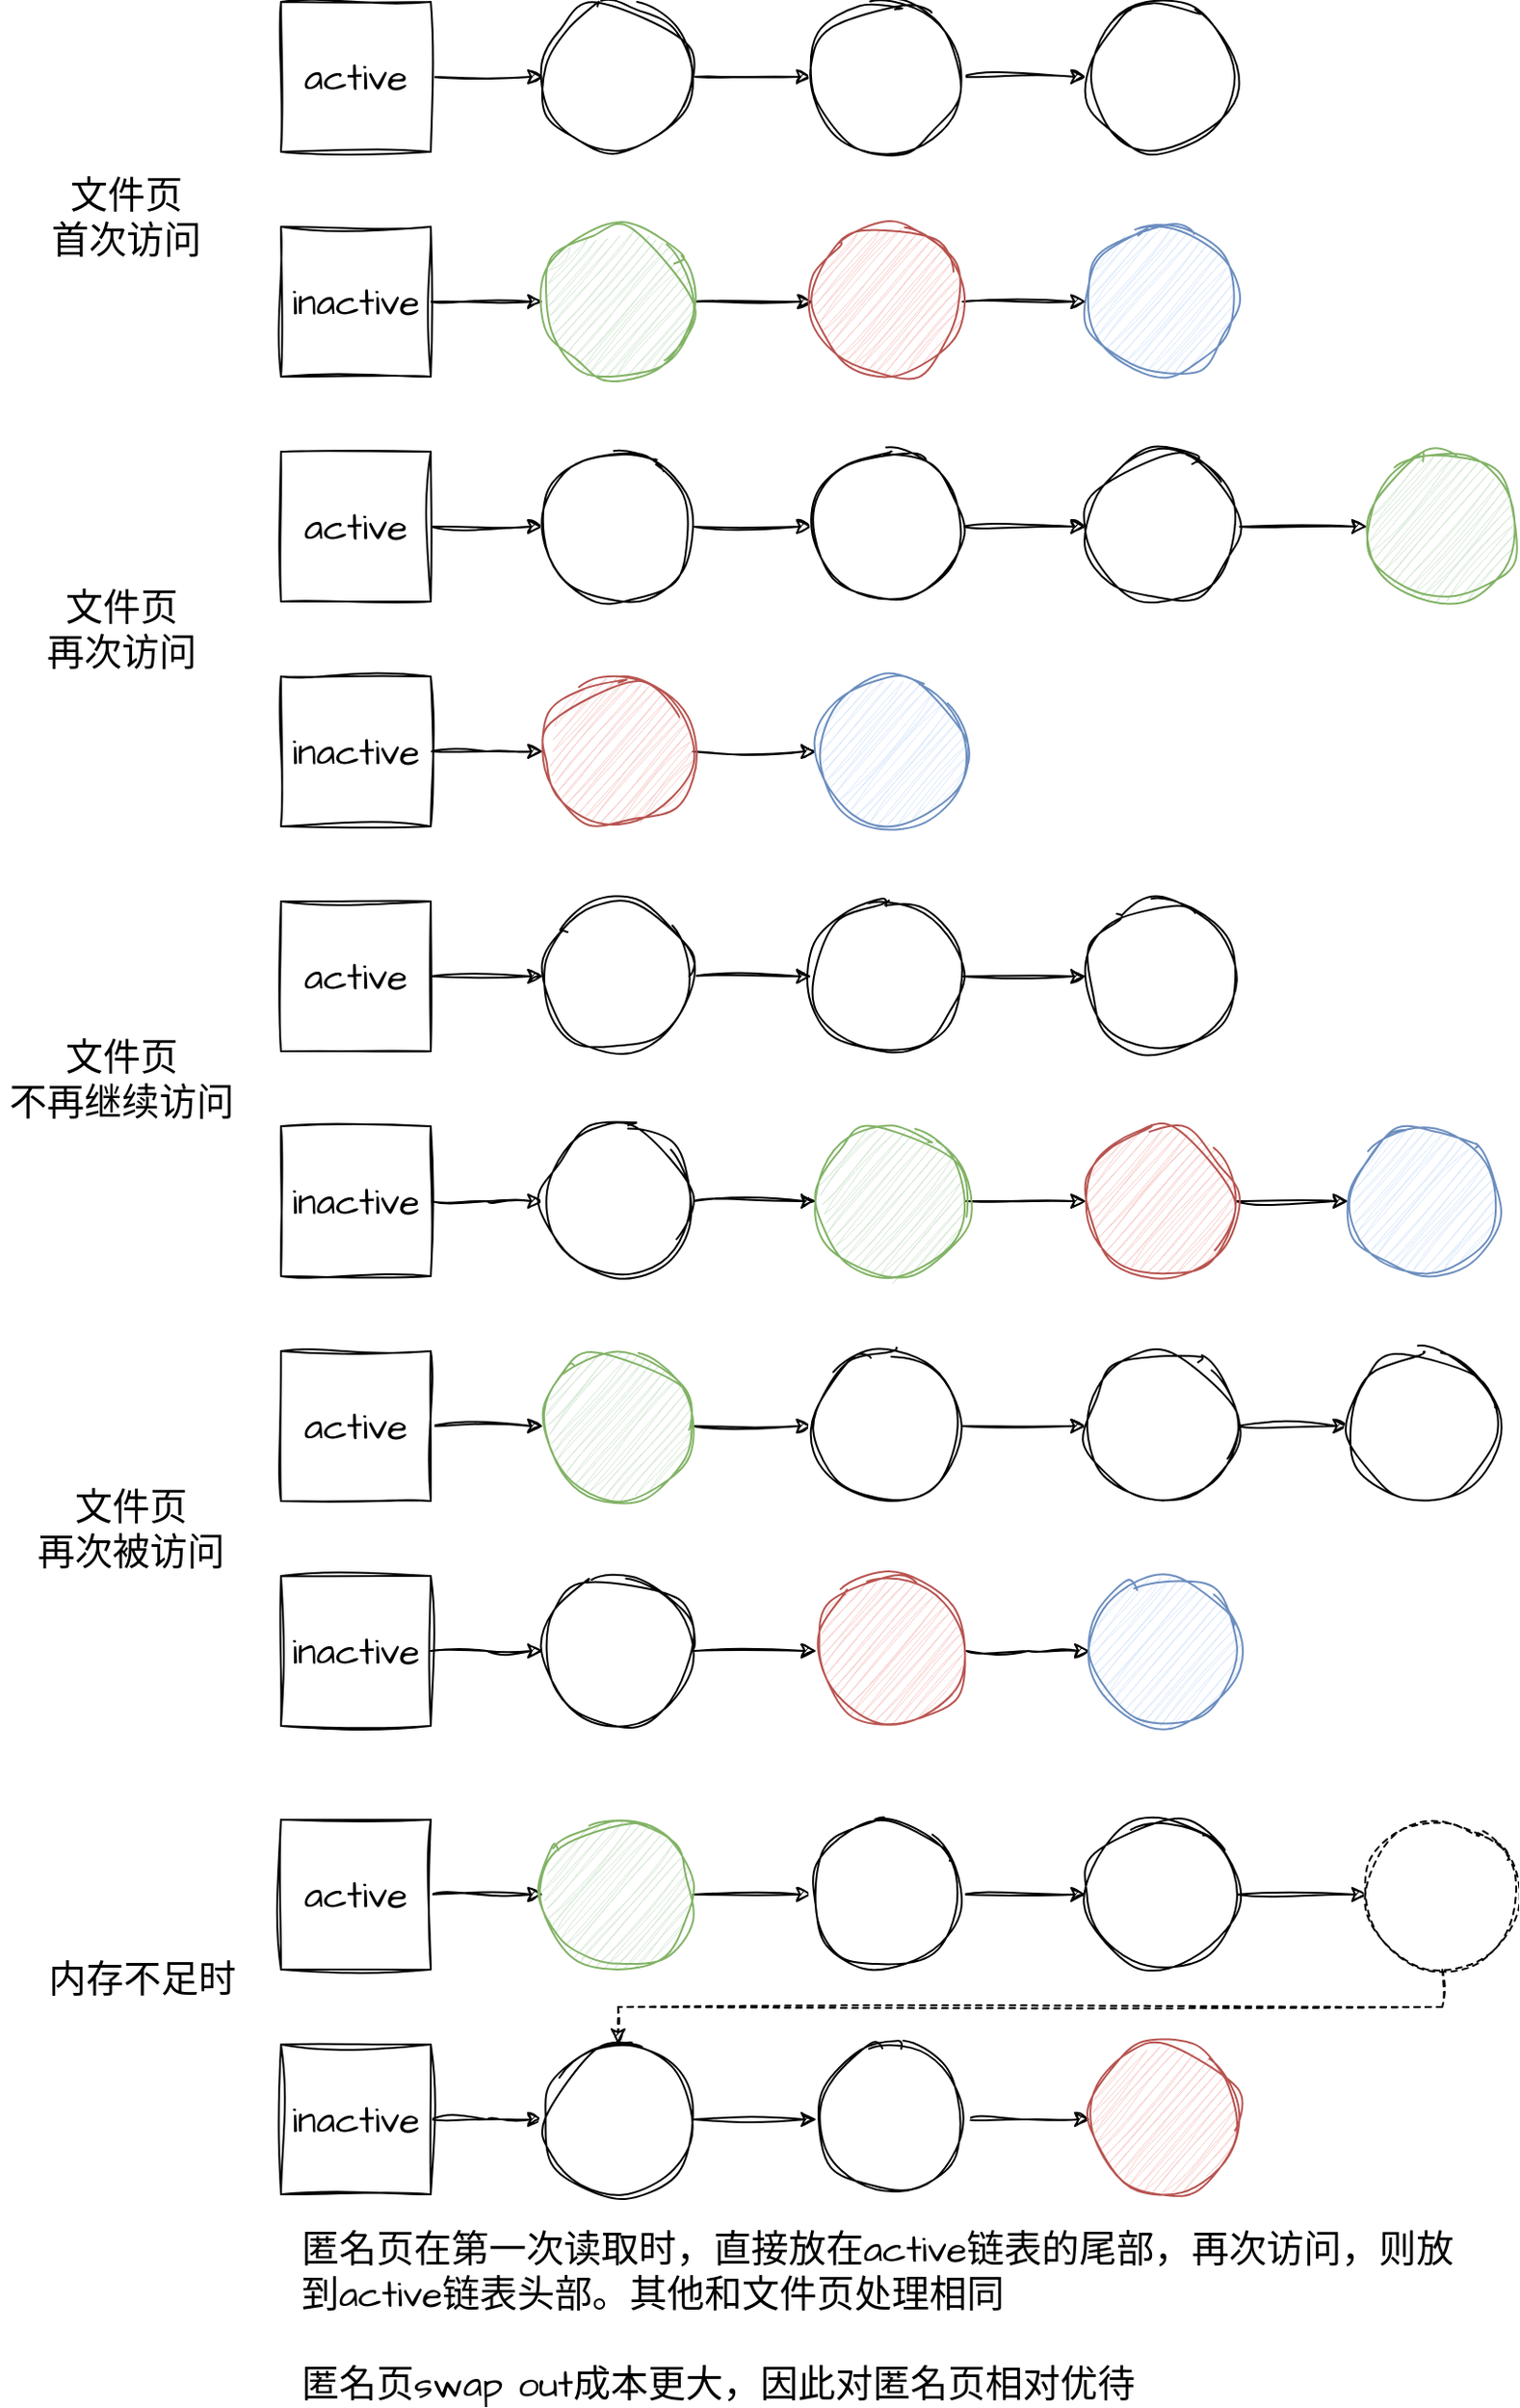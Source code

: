 <mxfile version="22.0.8" type="github">
  <diagram name="第 1 页" id="8RVgT3TZ45q6rBO7Mq2J">
    <mxGraphModel dx="2546" dy="1118" grid="1" gridSize="10" guides="1" tooltips="1" connect="1" arrows="1" fold="1" page="1" pageScale="1" pageWidth="827" pageHeight="1169" math="0" shadow="0">
      <root>
        <mxCell id="0" />
        <mxCell id="1" parent="0" />
        <mxCell id="1ndlFhYxB9SQ_Pftb3Nc-10" style="edgeStyle=orthogonalEdgeStyle;rounded=0;sketch=1;hachureGap=4;jiggle=2;curveFitting=1;orthogonalLoop=1;jettySize=auto;html=1;exitX=1;exitY=0.5;exitDx=0;exitDy=0;entryX=0;entryY=0.5;entryDx=0;entryDy=0;fontFamily=Architects Daughter;fontSource=https%3A%2F%2Ffonts.googleapis.com%2Fcss%3Ffamily%3DArchitects%2BDaughter;fontSize=16;" edge="1" parent="1" source="1ndlFhYxB9SQ_Pftb3Nc-2" target="1ndlFhYxB9SQ_Pftb3Nc-4">
          <mxGeometry relative="1" as="geometry" />
        </mxCell>
        <mxCell id="1ndlFhYxB9SQ_Pftb3Nc-2" value="active" style="whiteSpace=wrap;html=1;aspect=fixed;sketch=1;hachureGap=4;jiggle=2;curveFitting=1;fontFamily=Architects Daughter;fontSource=https%3A%2F%2Ffonts.googleapis.com%2Fcss%3Ffamily%3DArchitects%2BDaughter;fontSize=20;" vertex="1" parent="1">
          <mxGeometry x="90" y="440" width="80" height="80" as="geometry" />
        </mxCell>
        <mxCell id="1ndlFhYxB9SQ_Pftb3Nc-13" style="edgeStyle=orthogonalEdgeStyle;rounded=0;sketch=1;hachureGap=4;jiggle=2;curveFitting=1;orthogonalLoop=1;jettySize=auto;html=1;exitX=1;exitY=0.5;exitDx=0;exitDy=0;entryX=0;entryY=0.5;entryDx=0;entryDy=0;fontFamily=Architects Daughter;fontSource=https%3A%2F%2Ffonts.googleapis.com%2Fcss%3Ffamily%3DArchitects%2BDaughter;fontSize=16;" edge="1" parent="1" source="1ndlFhYxB9SQ_Pftb3Nc-3" target="1ndlFhYxB9SQ_Pftb3Nc-7">
          <mxGeometry relative="1" as="geometry" />
        </mxCell>
        <mxCell id="1ndlFhYxB9SQ_Pftb3Nc-3" value="inactive" style="whiteSpace=wrap;html=1;aspect=fixed;sketch=1;hachureGap=4;jiggle=2;curveFitting=1;fontFamily=Architects Daughter;fontSource=https%3A%2F%2Ffonts.googleapis.com%2Fcss%3Ffamily%3DArchitects%2BDaughter;fontSize=20;" vertex="1" parent="1">
          <mxGeometry x="90" y="560" width="80" height="80" as="geometry" />
        </mxCell>
        <mxCell id="1ndlFhYxB9SQ_Pftb3Nc-11" style="edgeStyle=orthogonalEdgeStyle;rounded=0;sketch=1;hachureGap=4;jiggle=2;curveFitting=1;orthogonalLoop=1;jettySize=auto;html=1;exitX=1;exitY=0.5;exitDx=0;exitDy=0;entryX=0;entryY=0.5;entryDx=0;entryDy=0;fontFamily=Architects Daughter;fontSource=https%3A%2F%2Ffonts.googleapis.com%2Fcss%3Ffamily%3DArchitects%2BDaughter;fontSize=16;" edge="1" parent="1" source="1ndlFhYxB9SQ_Pftb3Nc-4" target="1ndlFhYxB9SQ_Pftb3Nc-5">
          <mxGeometry relative="1" as="geometry" />
        </mxCell>
        <mxCell id="1ndlFhYxB9SQ_Pftb3Nc-4" value="" style="ellipse;whiteSpace=wrap;html=1;aspect=fixed;sketch=1;hachureGap=4;jiggle=2;curveFitting=1;fontFamily=Architects Daughter;fontSource=https%3A%2F%2Ffonts.googleapis.com%2Fcss%3Ffamily%3DArchitects%2BDaughter;fontSize=20;" vertex="1" parent="1">
          <mxGeometry x="230" y="440" width="80" height="80" as="geometry" />
        </mxCell>
        <mxCell id="1ndlFhYxB9SQ_Pftb3Nc-12" style="edgeStyle=orthogonalEdgeStyle;rounded=0;sketch=1;hachureGap=4;jiggle=2;curveFitting=1;orthogonalLoop=1;jettySize=auto;html=1;exitX=1;exitY=0.5;exitDx=0;exitDy=0;entryX=0;entryY=0.5;entryDx=0;entryDy=0;fontFamily=Architects Daughter;fontSource=https%3A%2F%2Ffonts.googleapis.com%2Fcss%3Ffamily%3DArchitects%2BDaughter;fontSize=16;" edge="1" parent="1" source="1ndlFhYxB9SQ_Pftb3Nc-5" target="1ndlFhYxB9SQ_Pftb3Nc-6">
          <mxGeometry relative="1" as="geometry" />
        </mxCell>
        <mxCell id="1ndlFhYxB9SQ_Pftb3Nc-5" value="" style="ellipse;whiteSpace=wrap;html=1;aspect=fixed;sketch=1;hachureGap=4;jiggle=2;curveFitting=1;fontFamily=Architects Daughter;fontSource=https%3A%2F%2Ffonts.googleapis.com%2Fcss%3Ffamily%3DArchitects%2BDaughter;fontSize=20;" vertex="1" parent="1">
          <mxGeometry x="373.5" y="440" width="80" height="80" as="geometry" />
        </mxCell>
        <mxCell id="1ndlFhYxB9SQ_Pftb3Nc-6" value="" style="ellipse;whiteSpace=wrap;html=1;aspect=fixed;sketch=1;hachureGap=4;jiggle=2;curveFitting=1;fontFamily=Architects Daughter;fontSource=https%3A%2F%2Ffonts.googleapis.com%2Fcss%3Ffamily%3DArchitects%2BDaughter;fontSize=20;" vertex="1" parent="1">
          <mxGeometry x="520" y="440" width="80" height="80" as="geometry" />
        </mxCell>
        <mxCell id="1ndlFhYxB9SQ_Pftb3Nc-14" style="edgeStyle=orthogonalEdgeStyle;rounded=0;sketch=1;hachureGap=4;jiggle=2;curveFitting=1;orthogonalLoop=1;jettySize=auto;html=1;exitX=1;exitY=0.5;exitDx=0;exitDy=0;fontFamily=Architects Daughter;fontSource=https%3A%2F%2Ffonts.googleapis.com%2Fcss%3Ffamily%3DArchitects%2BDaughter;fontSize=16;" edge="1" parent="1" source="1ndlFhYxB9SQ_Pftb3Nc-7" target="1ndlFhYxB9SQ_Pftb3Nc-8">
          <mxGeometry relative="1" as="geometry" />
        </mxCell>
        <mxCell id="1ndlFhYxB9SQ_Pftb3Nc-7" value="" style="ellipse;whiteSpace=wrap;html=1;aspect=fixed;sketch=1;hachureGap=4;jiggle=2;curveFitting=1;fontFamily=Architects Daughter;fontSource=https%3A%2F%2Ffonts.googleapis.com%2Fcss%3Ffamily%3DArchitects%2BDaughter;fontSize=20;fillColor=#d5e8d4;strokeColor=#82b366;" vertex="1" parent="1">
          <mxGeometry x="230" y="560" width="80" height="80" as="geometry" />
        </mxCell>
        <mxCell id="1ndlFhYxB9SQ_Pftb3Nc-15" style="edgeStyle=orthogonalEdgeStyle;rounded=0;sketch=1;hachureGap=4;jiggle=2;curveFitting=1;orthogonalLoop=1;jettySize=auto;html=1;exitX=1;exitY=0.5;exitDx=0;exitDy=0;fontFamily=Architects Daughter;fontSource=https%3A%2F%2Ffonts.googleapis.com%2Fcss%3Ffamily%3DArchitects%2BDaughter;fontSize=16;" edge="1" parent="1" source="1ndlFhYxB9SQ_Pftb3Nc-8" target="1ndlFhYxB9SQ_Pftb3Nc-9">
          <mxGeometry relative="1" as="geometry" />
        </mxCell>
        <mxCell id="1ndlFhYxB9SQ_Pftb3Nc-8" value="" style="ellipse;whiteSpace=wrap;html=1;aspect=fixed;sketch=1;hachureGap=4;jiggle=2;curveFitting=1;fontFamily=Architects Daughter;fontSource=https%3A%2F%2Ffonts.googleapis.com%2Fcss%3Ffamily%3DArchitects%2BDaughter;fontSize=20;fillColor=#f8cecc;strokeColor=#b85450;" vertex="1" parent="1">
          <mxGeometry x="374" y="560" width="80" height="80" as="geometry" />
        </mxCell>
        <mxCell id="1ndlFhYxB9SQ_Pftb3Nc-9" value="" style="ellipse;whiteSpace=wrap;html=1;aspect=fixed;sketch=1;hachureGap=4;jiggle=2;curveFitting=1;fontFamily=Architects Daughter;fontSource=https%3A%2F%2Ffonts.googleapis.com%2Fcss%3Ffamily%3DArchitects%2BDaughter;fontSize=20;fillColor=#dae8fc;strokeColor=#6c8ebf;" vertex="1" parent="1">
          <mxGeometry x="520" y="560" width="80" height="80" as="geometry" />
        </mxCell>
        <mxCell id="1ndlFhYxB9SQ_Pftb3Nc-22" value="文件页&lt;br&gt;首次访问" style="text;html=1;strokeColor=none;fillColor=none;align=center;verticalAlign=middle;whiteSpace=wrap;rounded=0;fontSize=20;fontFamily=Architects Daughter;" vertex="1" parent="1">
          <mxGeometry x="-60" y="510" width="135" height="90" as="geometry" />
        </mxCell>
        <mxCell id="1ndlFhYxB9SQ_Pftb3Nc-23" style="edgeStyle=orthogonalEdgeStyle;rounded=0;sketch=1;hachureGap=4;jiggle=2;curveFitting=1;orthogonalLoop=1;jettySize=auto;html=1;exitX=1;exitY=0.5;exitDx=0;exitDy=0;entryX=0;entryY=0.5;entryDx=0;entryDy=0;fontFamily=Architects Daughter;fontSource=https%3A%2F%2Ffonts.googleapis.com%2Fcss%3Ffamily%3DArchitects%2BDaughter;fontSize=16;" edge="1" parent="1" source="1ndlFhYxB9SQ_Pftb3Nc-24" target="1ndlFhYxB9SQ_Pftb3Nc-28">
          <mxGeometry relative="1" as="geometry" />
        </mxCell>
        <mxCell id="1ndlFhYxB9SQ_Pftb3Nc-24" value="active" style="whiteSpace=wrap;html=1;aspect=fixed;sketch=1;hachureGap=4;jiggle=2;curveFitting=1;fontFamily=Architects Daughter;fontSource=https%3A%2F%2Ffonts.googleapis.com%2Fcss%3Ffamily%3DArchitects%2BDaughter;fontSize=20;" vertex="1" parent="1">
          <mxGeometry x="90" y="680" width="80" height="80" as="geometry" />
        </mxCell>
        <mxCell id="1ndlFhYxB9SQ_Pftb3Nc-25" style="edgeStyle=orthogonalEdgeStyle;rounded=0;sketch=1;hachureGap=4;jiggle=2;curveFitting=1;orthogonalLoop=1;jettySize=auto;html=1;exitX=1;exitY=0.5;exitDx=0;exitDy=0;entryX=0;entryY=0.5;entryDx=0;entryDy=0;fontFamily=Architects Daughter;fontSource=https%3A%2F%2Ffonts.googleapis.com%2Fcss%3Ffamily%3DArchitects%2BDaughter;fontSize=16;" edge="1" parent="1" source="1ndlFhYxB9SQ_Pftb3Nc-26">
          <mxGeometry relative="1" as="geometry">
            <mxPoint x="230" y="840" as="targetPoint" />
          </mxGeometry>
        </mxCell>
        <mxCell id="1ndlFhYxB9SQ_Pftb3Nc-26" value="inactive" style="whiteSpace=wrap;html=1;aspect=fixed;sketch=1;hachureGap=4;jiggle=2;curveFitting=1;fontFamily=Architects Daughter;fontSource=https%3A%2F%2Ffonts.googleapis.com%2Fcss%3Ffamily%3DArchitects%2BDaughter;fontSize=20;" vertex="1" parent="1">
          <mxGeometry x="90" y="800" width="80" height="80" as="geometry" />
        </mxCell>
        <mxCell id="1ndlFhYxB9SQ_Pftb3Nc-27" style="edgeStyle=orthogonalEdgeStyle;rounded=0;sketch=1;hachureGap=4;jiggle=2;curveFitting=1;orthogonalLoop=1;jettySize=auto;html=1;exitX=1;exitY=0.5;exitDx=0;exitDy=0;entryX=0;entryY=0.5;entryDx=0;entryDy=0;fontFamily=Architects Daughter;fontSource=https%3A%2F%2Ffonts.googleapis.com%2Fcss%3Ffamily%3DArchitects%2BDaughter;fontSize=16;" edge="1" parent="1" source="1ndlFhYxB9SQ_Pftb3Nc-28" target="1ndlFhYxB9SQ_Pftb3Nc-30">
          <mxGeometry relative="1" as="geometry" />
        </mxCell>
        <mxCell id="1ndlFhYxB9SQ_Pftb3Nc-28" value="" style="ellipse;whiteSpace=wrap;html=1;aspect=fixed;sketch=1;hachureGap=4;jiggle=2;curveFitting=1;fontFamily=Architects Daughter;fontSource=https%3A%2F%2Ffonts.googleapis.com%2Fcss%3Ffamily%3DArchitects%2BDaughter;fontSize=20;" vertex="1" parent="1">
          <mxGeometry x="230" y="680" width="80" height="80" as="geometry" />
        </mxCell>
        <mxCell id="1ndlFhYxB9SQ_Pftb3Nc-29" style="edgeStyle=orthogonalEdgeStyle;rounded=0;sketch=1;hachureGap=4;jiggle=2;curveFitting=1;orthogonalLoop=1;jettySize=auto;html=1;exitX=1;exitY=0.5;exitDx=0;exitDy=0;entryX=0;entryY=0.5;entryDx=0;entryDy=0;fontFamily=Architects Daughter;fontSource=https%3A%2F%2Ffonts.googleapis.com%2Fcss%3Ffamily%3DArchitects%2BDaughter;fontSize=16;" edge="1" parent="1" source="1ndlFhYxB9SQ_Pftb3Nc-30" target="1ndlFhYxB9SQ_Pftb3Nc-31">
          <mxGeometry relative="1" as="geometry" />
        </mxCell>
        <mxCell id="1ndlFhYxB9SQ_Pftb3Nc-30" value="" style="ellipse;whiteSpace=wrap;html=1;aspect=fixed;sketch=1;hachureGap=4;jiggle=2;curveFitting=1;fontFamily=Architects Daughter;fontSource=https%3A%2F%2Ffonts.googleapis.com%2Fcss%3Ffamily%3DArchitects%2BDaughter;fontSize=20;" vertex="1" parent="1">
          <mxGeometry x="373.5" y="680" width="80" height="80" as="geometry" />
        </mxCell>
        <mxCell id="1ndlFhYxB9SQ_Pftb3Nc-40" style="edgeStyle=orthogonalEdgeStyle;rounded=0;sketch=1;hachureGap=4;jiggle=2;curveFitting=1;orthogonalLoop=1;jettySize=auto;html=1;exitX=1;exitY=0.5;exitDx=0;exitDy=0;entryX=0;entryY=0.5;entryDx=0;entryDy=0;fontFamily=Architects Daughter;fontSource=https%3A%2F%2Ffonts.googleapis.com%2Fcss%3Ffamily%3DArchitects%2BDaughter;fontSize=16;" edge="1" parent="1" source="1ndlFhYxB9SQ_Pftb3Nc-31" target="1ndlFhYxB9SQ_Pftb3Nc-39">
          <mxGeometry relative="1" as="geometry" />
        </mxCell>
        <mxCell id="1ndlFhYxB9SQ_Pftb3Nc-31" value="" style="ellipse;whiteSpace=wrap;html=1;aspect=fixed;sketch=1;hachureGap=4;jiggle=2;curveFitting=1;fontFamily=Architects Daughter;fontSource=https%3A%2F%2Ffonts.googleapis.com%2Fcss%3Ffamily%3DArchitects%2BDaughter;fontSize=20;" vertex="1" parent="1">
          <mxGeometry x="520" y="680" width="80" height="80" as="geometry" />
        </mxCell>
        <mxCell id="1ndlFhYxB9SQ_Pftb3Nc-34" style="edgeStyle=orthogonalEdgeStyle;rounded=0;sketch=1;hachureGap=4;jiggle=2;curveFitting=1;orthogonalLoop=1;jettySize=auto;html=1;exitX=1;exitY=0.5;exitDx=0;exitDy=0;fontFamily=Architects Daughter;fontSource=https%3A%2F%2Ffonts.googleapis.com%2Fcss%3Ffamily%3DArchitects%2BDaughter;fontSize=16;" edge="1" parent="1" source="1ndlFhYxB9SQ_Pftb3Nc-35" target="1ndlFhYxB9SQ_Pftb3Nc-36">
          <mxGeometry relative="1" as="geometry" />
        </mxCell>
        <mxCell id="1ndlFhYxB9SQ_Pftb3Nc-35" value="" style="ellipse;whiteSpace=wrap;html=1;aspect=fixed;sketch=1;hachureGap=4;jiggle=2;curveFitting=1;fontFamily=Architects Daughter;fontSource=https%3A%2F%2Ffonts.googleapis.com%2Fcss%3Ffamily%3DArchitects%2BDaughter;fontSize=20;fillColor=#f8cecc;strokeColor=#b85450;" vertex="1" parent="1">
          <mxGeometry x="230" y="800" width="80" height="80" as="geometry" />
        </mxCell>
        <mxCell id="1ndlFhYxB9SQ_Pftb3Nc-36" value="" style="ellipse;whiteSpace=wrap;html=1;aspect=fixed;sketch=1;hachureGap=4;jiggle=2;curveFitting=1;fontFamily=Architects Daughter;fontSource=https%3A%2F%2Ffonts.googleapis.com%2Fcss%3Ffamily%3DArchitects%2BDaughter;fontSize=20;fillColor=#dae8fc;strokeColor=#6c8ebf;" vertex="1" parent="1">
          <mxGeometry x="376" y="800" width="80" height="80" as="geometry" />
        </mxCell>
        <mxCell id="1ndlFhYxB9SQ_Pftb3Nc-38" value="文件页&lt;br&gt;再次访问" style="text;html=1;strokeColor=none;fillColor=none;align=center;verticalAlign=middle;whiteSpace=wrap;rounded=0;fontSize=20;fontFamily=Architects Daughter;" vertex="1" parent="1">
          <mxGeometry x="-60" y="730" width="130" height="90" as="geometry" />
        </mxCell>
        <mxCell id="1ndlFhYxB9SQ_Pftb3Nc-39" value="" style="ellipse;whiteSpace=wrap;html=1;aspect=fixed;sketch=1;hachureGap=4;jiggle=2;curveFitting=1;fontFamily=Architects Daughter;fontSource=https%3A%2F%2Ffonts.googleapis.com%2Fcss%3Ffamily%3DArchitects%2BDaughter;fontSize=20;fillColor=#d5e8d4;strokeColor=#82b366;" vertex="1" parent="1">
          <mxGeometry x="670" y="680" width="80" height="80" as="geometry" />
        </mxCell>
        <mxCell id="1ndlFhYxB9SQ_Pftb3Nc-41" style="edgeStyle=orthogonalEdgeStyle;rounded=0;sketch=1;hachureGap=4;jiggle=2;curveFitting=1;orthogonalLoop=1;jettySize=auto;html=1;exitX=1;exitY=0.5;exitDx=0;exitDy=0;entryX=0;entryY=0.5;entryDx=0;entryDy=0;fontFamily=Architects Daughter;fontSource=https%3A%2F%2Ffonts.googleapis.com%2Fcss%3Ffamily%3DArchitects%2BDaughter;fontSize=16;" edge="1" parent="1" source="1ndlFhYxB9SQ_Pftb3Nc-42" target="1ndlFhYxB9SQ_Pftb3Nc-46">
          <mxGeometry relative="1" as="geometry" />
        </mxCell>
        <mxCell id="1ndlFhYxB9SQ_Pftb3Nc-42" value="active" style="whiteSpace=wrap;html=1;aspect=fixed;sketch=1;hachureGap=4;jiggle=2;curveFitting=1;fontFamily=Architects Daughter;fontSource=https%3A%2F%2Ffonts.googleapis.com%2Fcss%3Ffamily%3DArchitects%2BDaughter;fontSize=20;" vertex="1" parent="1">
          <mxGeometry x="90" y="920" width="80" height="80" as="geometry" />
        </mxCell>
        <mxCell id="1ndlFhYxB9SQ_Pftb3Nc-43" style="edgeStyle=orthogonalEdgeStyle;rounded=0;sketch=1;hachureGap=4;jiggle=2;curveFitting=1;orthogonalLoop=1;jettySize=auto;html=1;exitX=1;exitY=0.5;exitDx=0;exitDy=0;entryX=0;entryY=0.5;entryDx=0;entryDy=0;fontFamily=Architects Daughter;fontSource=https%3A%2F%2Ffonts.googleapis.com%2Fcss%3Ffamily%3DArchitects%2BDaughter;fontSize=16;" edge="1" parent="1" source="1ndlFhYxB9SQ_Pftb3Nc-44">
          <mxGeometry relative="1" as="geometry">
            <mxPoint x="230" y="1080" as="targetPoint" />
          </mxGeometry>
        </mxCell>
        <mxCell id="1ndlFhYxB9SQ_Pftb3Nc-44" value="inactive" style="whiteSpace=wrap;html=1;aspect=fixed;sketch=1;hachureGap=4;jiggle=2;curveFitting=1;fontFamily=Architects Daughter;fontSource=https%3A%2F%2Ffonts.googleapis.com%2Fcss%3Ffamily%3DArchitects%2BDaughter;fontSize=20;" vertex="1" parent="1">
          <mxGeometry x="90" y="1040" width="80" height="80" as="geometry" />
        </mxCell>
        <mxCell id="1ndlFhYxB9SQ_Pftb3Nc-45" style="edgeStyle=orthogonalEdgeStyle;rounded=0;sketch=1;hachureGap=4;jiggle=2;curveFitting=1;orthogonalLoop=1;jettySize=auto;html=1;exitX=1;exitY=0.5;exitDx=0;exitDy=0;entryX=0;entryY=0.5;entryDx=0;entryDy=0;fontFamily=Architects Daughter;fontSource=https%3A%2F%2Ffonts.googleapis.com%2Fcss%3Ffamily%3DArchitects%2BDaughter;fontSize=16;" edge="1" parent="1" source="1ndlFhYxB9SQ_Pftb3Nc-46" target="1ndlFhYxB9SQ_Pftb3Nc-48">
          <mxGeometry relative="1" as="geometry" />
        </mxCell>
        <mxCell id="1ndlFhYxB9SQ_Pftb3Nc-46" value="" style="ellipse;whiteSpace=wrap;html=1;aspect=fixed;sketch=1;hachureGap=4;jiggle=2;curveFitting=1;fontFamily=Architects Daughter;fontSource=https%3A%2F%2Ffonts.googleapis.com%2Fcss%3Ffamily%3DArchitects%2BDaughter;fontSize=20;" vertex="1" parent="1">
          <mxGeometry x="230" y="920" width="80" height="80" as="geometry" />
        </mxCell>
        <mxCell id="1ndlFhYxB9SQ_Pftb3Nc-47" style="edgeStyle=orthogonalEdgeStyle;rounded=0;sketch=1;hachureGap=4;jiggle=2;curveFitting=1;orthogonalLoop=1;jettySize=auto;html=1;exitX=1;exitY=0.5;exitDx=0;exitDy=0;entryX=0;entryY=0.5;entryDx=0;entryDy=0;fontFamily=Architects Daughter;fontSource=https%3A%2F%2Ffonts.googleapis.com%2Fcss%3Ffamily%3DArchitects%2BDaughter;fontSize=16;" edge="1" parent="1" source="1ndlFhYxB9SQ_Pftb3Nc-48" target="1ndlFhYxB9SQ_Pftb3Nc-50">
          <mxGeometry relative="1" as="geometry" />
        </mxCell>
        <mxCell id="1ndlFhYxB9SQ_Pftb3Nc-48" value="" style="ellipse;whiteSpace=wrap;html=1;aspect=fixed;sketch=1;hachureGap=4;jiggle=2;curveFitting=1;fontFamily=Architects Daughter;fontSource=https%3A%2F%2Ffonts.googleapis.com%2Fcss%3Ffamily%3DArchitects%2BDaughter;fontSize=20;" vertex="1" parent="1">
          <mxGeometry x="373.5" y="920" width="80" height="80" as="geometry" />
        </mxCell>
        <mxCell id="1ndlFhYxB9SQ_Pftb3Nc-50" value="" style="ellipse;whiteSpace=wrap;html=1;aspect=fixed;sketch=1;hachureGap=4;jiggle=2;curveFitting=1;fontFamily=Architects Daughter;fontSource=https%3A%2F%2Ffonts.googleapis.com%2Fcss%3Ffamily%3DArchitects%2BDaughter;fontSize=20;" vertex="1" parent="1">
          <mxGeometry x="520" y="920" width="80" height="80" as="geometry" />
        </mxCell>
        <mxCell id="1ndlFhYxB9SQ_Pftb3Nc-51" style="edgeStyle=orthogonalEdgeStyle;rounded=0;sketch=1;hachureGap=4;jiggle=2;curveFitting=1;orthogonalLoop=1;jettySize=auto;html=1;exitX=1;exitY=0.5;exitDx=0;exitDy=0;fontFamily=Architects Daughter;fontSource=https%3A%2F%2Ffonts.googleapis.com%2Fcss%3Ffamily%3DArchitects%2BDaughter;fontSize=16;" edge="1" parent="1" source="1ndlFhYxB9SQ_Pftb3Nc-52" target="1ndlFhYxB9SQ_Pftb3Nc-53">
          <mxGeometry relative="1" as="geometry" />
        </mxCell>
        <mxCell id="1ndlFhYxB9SQ_Pftb3Nc-52" value="" style="ellipse;whiteSpace=wrap;html=1;aspect=fixed;sketch=1;hachureGap=4;jiggle=2;curveFitting=1;fontFamily=Architects Daughter;fontSource=https%3A%2F%2Ffonts.googleapis.com%2Fcss%3Ffamily%3DArchitects%2BDaughter;fontSize=20;" vertex="1" parent="1">
          <mxGeometry x="230" y="1040" width="80" height="80" as="geometry" />
        </mxCell>
        <mxCell id="1ndlFhYxB9SQ_Pftb3Nc-57" style="edgeStyle=orthogonalEdgeStyle;rounded=0;sketch=1;hachureGap=4;jiggle=2;curveFitting=1;orthogonalLoop=1;jettySize=auto;html=1;exitX=1;exitY=0.5;exitDx=0;exitDy=0;entryX=0;entryY=0.5;entryDx=0;entryDy=0;fontFamily=Architects Daughter;fontSource=https%3A%2F%2Ffonts.googleapis.com%2Fcss%3Ffamily%3DArchitects%2BDaughter;fontSize=16;" edge="1" parent="1" source="1ndlFhYxB9SQ_Pftb3Nc-53" target="1ndlFhYxB9SQ_Pftb3Nc-56">
          <mxGeometry relative="1" as="geometry" />
        </mxCell>
        <mxCell id="1ndlFhYxB9SQ_Pftb3Nc-53" value="" style="ellipse;whiteSpace=wrap;html=1;aspect=fixed;sketch=1;hachureGap=4;jiggle=2;curveFitting=1;fontFamily=Architects Daughter;fontSource=https%3A%2F%2Ffonts.googleapis.com%2Fcss%3Ffamily%3DArchitects%2BDaughter;fontSize=20;fillColor=#d5e8d4;strokeColor=#82b366;" vertex="1" parent="1">
          <mxGeometry x="376" y="1040" width="80" height="80" as="geometry" />
        </mxCell>
        <mxCell id="1ndlFhYxB9SQ_Pftb3Nc-54" value="文件页&lt;br&gt;不再继续访问" style="text;html=1;strokeColor=none;fillColor=none;align=center;verticalAlign=middle;whiteSpace=wrap;rounded=0;fontSize=20;fontFamily=Architects Daughter;" vertex="1" parent="1">
          <mxGeometry x="-60" y="970" width="130" height="90" as="geometry" />
        </mxCell>
        <mxCell id="1ndlFhYxB9SQ_Pftb3Nc-76" style="edgeStyle=orthogonalEdgeStyle;rounded=0;sketch=1;hachureGap=4;jiggle=2;curveFitting=1;orthogonalLoop=1;jettySize=auto;html=1;exitX=1;exitY=0.5;exitDx=0;exitDy=0;entryX=0;entryY=0.5;entryDx=0;entryDy=0;fontFamily=Architects Daughter;fontSource=https%3A%2F%2Ffonts.googleapis.com%2Fcss%3Ffamily%3DArchitects%2BDaughter;fontSize=16;" edge="1" parent="1" source="1ndlFhYxB9SQ_Pftb3Nc-56" target="1ndlFhYxB9SQ_Pftb3Nc-75">
          <mxGeometry relative="1" as="geometry" />
        </mxCell>
        <mxCell id="1ndlFhYxB9SQ_Pftb3Nc-56" value="" style="ellipse;whiteSpace=wrap;html=1;aspect=fixed;sketch=1;hachureGap=4;jiggle=2;curveFitting=1;fontFamily=Architects Daughter;fontSource=https%3A%2F%2Ffonts.googleapis.com%2Fcss%3Ffamily%3DArchitects%2BDaughter;fontSize=20;fillColor=#f8cecc;strokeColor=#b85450;" vertex="1" parent="1">
          <mxGeometry x="520" y="1040" width="80" height="80" as="geometry" />
        </mxCell>
        <mxCell id="1ndlFhYxB9SQ_Pftb3Nc-58" style="edgeStyle=orthogonalEdgeStyle;rounded=0;sketch=1;hachureGap=4;jiggle=2;curveFitting=1;orthogonalLoop=1;jettySize=auto;html=1;exitX=1;exitY=0.5;exitDx=0;exitDy=0;entryX=0;entryY=0.5;entryDx=0;entryDy=0;fontFamily=Architects Daughter;fontSource=https%3A%2F%2Ffonts.googleapis.com%2Fcss%3Ffamily%3DArchitects%2BDaughter;fontSize=16;" edge="1" parent="1" source="1ndlFhYxB9SQ_Pftb3Nc-59" target="1ndlFhYxB9SQ_Pftb3Nc-63">
          <mxGeometry relative="1" as="geometry" />
        </mxCell>
        <mxCell id="1ndlFhYxB9SQ_Pftb3Nc-59" value="active" style="whiteSpace=wrap;html=1;aspect=fixed;sketch=1;hachureGap=4;jiggle=2;curveFitting=1;fontFamily=Architects Daughter;fontSource=https%3A%2F%2Ffonts.googleapis.com%2Fcss%3Ffamily%3DArchitects%2BDaughter;fontSize=20;" vertex="1" parent="1">
          <mxGeometry x="90" y="1160" width="80" height="80" as="geometry" />
        </mxCell>
        <mxCell id="1ndlFhYxB9SQ_Pftb3Nc-60" style="edgeStyle=orthogonalEdgeStyle;rounded=0;sketch=1;hachureGap=4;jiggle=2;curveFitting=1;orthogonalLoop=1;jettySize=auto;html=1;exitX=1;exitY=0.5;exitDx=0;exitDy=0;entryX=0;entryY=0.5;entryDx=0;entryDy=0;fontFamily=Architects Daughter;fontSource=https%3A%2F%2Ffonts.googleapis.com%2Fcss%3Ffamily%3DArchitects%2BDaughter;fontSize=16;" edge="1" parent="1" source="1ndlFhYxB9SQ_Pftb3Nc-61">
          <mxGeometry relative="1" as="geometry">
            <mxPoint x="230" y="1320" as="targetPoint" />
          </mxGeometry>
        </mxCell>
        <mxCell id="1ndlFhYxB9SQ_Pftb3Nc-61" value="inactive" style="whiteSpace=wrap;html=1;aspect=fixed;sketch=1;hachureGap=4;jiggle=2;curveFitting=1;fontFamily=Architects Daughter;fontSource=https%3A%2F%2Ffonts.googleapis.com%2Fcss%3Ffamily%3DArchitects%2BDaughter;fontSize=20;" vertex="1" parent="1">
          <mxGeometry x="90" y="1280" width="80" height="80" as="geometry" />
        </mxCell>
        <mxCell id="1ndlFhYxB9SQ_Pftb3Nc-62" style="edgeStyle=orthogonalEdgeStyle;rounded=0;sketch=1;hachureGap=4;jiggle=2;curveFitting=1;orthogonalLoop=1;jettySize=auto;html=1;exitX=1;exitY=0.5;exitDx=0;exitDy=0;entryX=0;entryY=0.5;entryDx=0;entryDy=0;fontFamily=Architects Daughter;fontSource=https%3A%2F%2Ffonts.googleapis.com%2Fcss%3Ffamily%3DArchitects%2BDaughter;fontSize=16;" edge="1" parent="1" source="1ndlFhYxB9SQ_Pftb3Nc-63" target="1ndlFhYxB9SQ_Pftb3Nc-65">
          <mxGeometry relative="1" as="geometry" />
        </mxCell>
        <mxCell id="1ndlFhYxB9SQ_Pftb3Nc-63" value="" style="ellipse;whiteSpace=wrap;html=1;aspect=fixed;sketch=1;hachureGap=4;jiggle=2;curveFitting=1;fontFamily=Architects Daughter;fontSource=https%3A%2F%2Ffonts.googleapis.com%2Fcss%3Ffamily%3DArchitects%2BDaughter;fontSize=20;fillColor=#d5e8d4;strokeColor=#82b366;" vertex="1" parent="1">
          <mxGeometry x="230" y="1160" width="80" height="80" as="geometry" />
        </mxCell>
        <mxCell id="1ndlFhYxB9SQ_Pftb3Nc-64" style="edgeStyle=orthogonalEdgeStyle;rounded=0;sketch=1;hachureGap=4;jiggle=2;curveFitting=1;orthogonalLoop=1;jettySize=auto;html=1;exitX=1;exitY=0.5;exitDx=0;exitDy=0;entryX=0;entryY=0.5;entryDx=0;entryDy=0;fontFamily=Architects Daughter;fontSource=https%3A%2F%2Ffonts.googleapis.com%2Fcss%3Ffamily%3DArchitects%2BDaughter;fontSize=16;" edge="1" parent="1" source="1ndlFhYxB9SQ_Pftb3Nc-65" target="1ndlFhYxB9SQ_Pftb3Nc-66">
          <mxGeometry relative="1" as="geometry" />
        </mxCell>
        <mxCell id="1ndlFhYxB9SQ_Pftb3Nc-65" value="" style="ellipse;whiteSpace=wrap;html=1;aspect=fixed;sketch=1;hachureGap=4;jiggle=2;curveFitting=1;fontFamily=Architects Daughter;fontSource=https%3A%2F%2Ffonts.googleapis.com%2Fcss%3Ffamily%3DArchitects%2BDaughter;fontSize=20;" vertex="1" parent="1">
          <mxGeometry x="373.5" y="1160" width="80" height="80" as="geometry" />
        </mxCell>
        <mxCell id="1ndlFhYxB9SQ_Pftb3Nc-74" style="edgeStyle=orthogonalEdgeStyle;rounded=0;sketch=1;hachureGap=4;jiggle=2;curveFitting=1;orthogonalLoop=1;jettySize=auto;html=1;exitX=1;exitY=0.5;exitDx=0;exitDy=0;entryX=0;entryY=0.5;entryDx=0;entryDy=0;fontFamily=Architects Daughter;fontSource=https%3A%2F%2Ffonts.googleapis.com%2Fcss%3Ffamily%3DArchitects%2BDaughter;fontSize=16;" edge="1" parent="1" source="1ndlFhYxB9SQ_Pftb3Nc-66" target="1ndlFhYxB9SQ_Pftb3Nc-73">
          <mxGeometry relative="1" as="geometry" />
        </mxCell>
        <mxCell id="1ndlFhYxB9SQ_Pftb3Nc-66" value="" style="ellipse;whiteSpace=wrap;html=1;aspect=fixed;sketch=1;hachureGap=4;jiggle=2;curveFitting=1;fontFamily=Architects Daughter;fontSource=https%3A%2F%2Ffonts.googleapis.com%2Fcss%3Ffamily%3DArchitects%2BDaughter;fontSize=20;" vertex="1" parent="1">
          <mxGeometry x="520" y="1160" width="80" height="80" as="geometry" />
        </mxCell>
        <mxCell id="1ndlFhYxB9SQ_Pftb3Nc-67" style="edgeStyle=orthogonalEdgeStyle;rounded=0;sketch=1;hachureGap=4;jiggle=2;curveFitting=1;orthogonalLoop=1;jettySize=auto;html=1;exitX=1;exitY=0.5;exitDx=0;exitDy=0;fontFamily=Architects Daughter;fontSource=https%3A%2F%2Ffonts.googleapis.com%2Fcss%3Ffamily%3DArchitects%2BDaughter;fontSize=16;" edge="1" parent="1" source="1ndlFhYxB9SQ_Pftb3Nc-68">
          <mxGeometry relative="1" as="geometry">
            <mxPoint x="522" y="1320" as="targetPoint" />
          </mxGeometry>
        </mxCell>
        <mxCell id="1ndlFhYxB9SQ_Pftb3Nc-68" value="" style="ellipse;whiteSpace=wrap;html=1;aspect=fixed;sketch=1;hachureGap=4;jiggle=2;curveFitting=1;fontFamily=Architects Daughter;fontSource=https%3A%2F%2Ffonts.googleapis.com%2Fcss%3Ffamily%3DArchitects%2BDaughter;fontSize=20;fillColor=#f8cecc;strokeColor=#b85450;" vertex="1" parent="1">
          <mxGeometry x="376" y="1280" width="80" height="80" as="geometry" />
        </mxCell>
        <mxCell id="1ndlFhYxB9SQ_Pftb3Nc-71" value="文件页&lt;br&gt;再次被访问" style="text;html=1;strokeColor=none;fillColor=none;align=center;verticalAlign=middle;whiteSpace=wrap;rounded=0;fontSize=20;fontFamily=Architects Daughter;" vertex="1" parent="1">
          <mxGeometry x="-50" y="1210" width="120" height="90" as="geometry" />
        </mxCell>
        <mxCell id="1ndlFhYxB9SQ_Pftb3Nc-72" value="" style="ellipse;whiteSpace=wrap;html=1;aspect=fixed;sketch=1;hachureGap=4;jiggle=2;curveFitting=1;fontFamily=Architects Daughter;fontSource=https%3A%2F%2Ffonts.googleapis.com%2Fcss%3Ffamily%3DArchitects%2BDaughter;fontSize=20;fillColor=#dae8fc;strokeColor=#6c8ebf;" vertex="1" parent="1">
          <mxGeometry x="522" y="1280" width="80" height="80" as="geometry" />
        </mxCell>
        <mxCell id="1ndlFhYxB9SQ_Pftb3Nc-73" value="" style="ellipse;whiteSpace=wrap;html=1;aspect=fixed;sketch=1;hachureGap=4;jiggle=2;curveFitting=1;fontFamily=Architects Daughter;fontSource=https%3A%2F%2Ffonts.googleapis.com%2Fcss%3Ffamily%3DArchitects%2BDaughter;fontSize=20;" vertex="1" parent="1">
          <mxGeometry x="660" y="1160" width="80" height="80" as="geometry" />
        </mxCell>
        <mxCell id="1ndlFhYxB9SQ_Pftb3Nc-75" value="" style="ellipse;whiteSpace=wrap;html=1;aspect=fixed;sketch=1;hachureGap=4;jiggle=2;curveFitting=1;fontFamily=Architects Daughter;fontSource=https%3A%2F%2Ffonts.googleapis.com%2Fcss%3Ffamily%3DArchitects%2BDaughter;fontSize=20;fillColor=#dae8fc;strokeColor=#6c8ebf;" vertex="1" parent="1">
          <mxGeometry x="660" y="1040" width="80" height="80" as="geometry" />
        </mxCell>
        <mxCell id="1ndlFhYxB9SQ_Pftb3Nc-78" style="edgeStyle=orthogonalEdgeStyle;rounded=0;sketch=1;hachureGap=4;jiggle=2;curveFitting=1;orthogonalLoop=1;jettySize=auto;html=1;exitX=1;exitY=0.5;exitDx=0;exitDy=0;entryX=0;entryY=0.5;entryDx=0;entryDy=0;fontFamily=Architects Daughter;fontSource=https%3A%2F%2Ffonts.googleapis.com%2Fcss%3Ffamily%3DArchitects%2BDaughter;fontSize=16;" edge="1" parent="1" source="1ndlFhYxB9SQ_Pftb3Nc-77" target="1ndlFhYxB9SQ_Pftb3Nc-68">
          <mxGeometry relative="1" as="geometry" />
        </mxCell>
        <mxCell id="1ndlFhYxB9SQ_Pftb3Nc-77" value="" style="ellipse;whiteSpace=wrap;html=1;aspect=fixed;sketch=1;hachureGap=4;jiggle=2;curveFitting=1;fontFamily=Architects Daughter;fontSource=https%3A%2F%2Ffonts.googleapis.com%2Fcss%3Ffamily%3DArchitects%2BDaughter;fontSize=20;" vertex="1" parent="1">
          <mxGeometry x="230" y="1280" width="80" height="80" as="geometry" />
        </mxCell>
        <mxCell id="1ndlFhYxB9SQ_Pftb3Nc-79" style="edgeStyle=orthogonalEdgeStyle;rounded=0;sketch=1;hachureGap=4;jiggle=2;curveFitting=1;orthogonalLoop=1;jettySize=auto;html=1;exitX=1;exitY=0.5;exitDx=0;exitDy=0;entryX=0;entryY=0.5;entryDx=0;entryDy=0;fontFamily=Architects Daughter;fontSource=https%3A%2F%2Ffonts.googleapis.com%2Fcss%3Ffamily%3DArchitects%2BDaughter;fontSize=16;" edge="1" parent="1" source="1ndlFhYxB9SQ_Pftb3Nc-80" target="1ndlFhYxB9SQ_Pftb3Nc-84">
          <mxGeometry relative="1" as="geometry" />
        </mxCell>
        <mxCell id="1ndlFhYxB9SQ_Pftb3Nc-80" value="active" style="whiteSpace=wrap;html=1;aspect=fixed;sketch=1;hachureGap=4;jiggle=2;curveFitting=1;fontFamily=Architects Daughter;fontSource=https%3A%2F%2Ffonts.googleapis.com%2Fcss%3Ffamily%3DArchitects%2BDaughter;fontSize=20;" vertex="1" parent="1">
          <mxGeometry x="90" y="1410" width="80" height="80" as="geometry" />
        </mxCell>
        <mxCell id="1ndlFhYxB9SQ_Pftb3Nc-81" style="edgeStyle=orthogonalEdgeStyle;rounded=0;sketch=1;hachureGap=4;jiggle=2;curveFitting=1;orthogonalLoop=1;jettySize=auto;html=1;exitX=1;exitY=0.5;exitDx=0;exitDy=0;entryX=0;entryY=0.5;entryDx=0;entryDy=0;fontFamily=Architects Daughter;fontSource=https%3A%2F%2Ffonts.googleapis.com%2Fcss%3Ffamily%3DArchitects%2BDaughter;fontSize=16;" edge="1" parent="1" source="1ndlFhYxB9SQ_Pftb3Nc-82">
          <mxGeometry relative="1" as="geometry">
            <mxPoint x="230" y="1570" as="targetPoint" />
          </mxGeometry>
        </mxCell>
        <mxCell id="1ndlFhYxB9SQ_Pftb3Nc-82" value="inactive" style="whiteSpace=wrap;html=1;aspect=fixed;sketch=1;hachureGap=4;jiggle=2;curveFitting=1;fontFamily=Architects Daughter;fontSource=https%3A%2F%2Ffonts.googleapis.com%2Fcss%3Ffamily%3DArchitects%2BDaughter;fontSize=20;" vertex="1" parent="1">
          <mxGeometry x="90" y="1530" width="80" height="80" as="geometry" />
        </mxCell>
        <mxCell id="1ndlFhYxB9SQ_Pftb3Nc-83" style="edgeStyle=orthogonalEdgeStyle;rounded=0;sketch=1;hachureGap=4;jiggle=2;curveFitting=1;orthogonalLoop=1;jettySize=auto;html=1;exitX=1;exitY=0.5;exitDx=0;exitDy=0;entryX=0;entryY=0.5;entryDx=0;entryDy=0;fontFamily=Architects Daughter;fontSource=https%3A%2F%2Ffonts.googleapis.com%2Fcss%3Ffamily%3DArchitects%2BDaughter;fontSize=16;" edge="1" parent="1" source="1ndlFhYxB9SQ_Pftb3Nc-84" target="1ndlFhYxB9SQ_Pftb3Nc-86">
          <mxGeometry relative="1" as="geometry" />
        </mxCell>
        <mxCell id="1ndlFhYxB9SQ_Pftb3Nc-84" value="" style="ellipse;whiteSpace=wrap;html=1;aspect=fixed;sketch=1;hachureGap=4;jiggle=2;curveFitting=1;fontFamily=Architects Daughter;fontSource=https%3A%2F%2Ffonts.googleapis.com%2Fcss%3Ffamily%3DArchitects%2BDaughter;fontSize=20;fillColor=#d5e8d4;strokeColor=#82b366;" vertex="1" parent="1">
          <mxGeometry x="230" y="1410" width="80" height="80" as="geometry" />
        </mxCell>
        <mxCell id="1ndlFhYxB9SQ_Pftb3Nc-85" style="edgeStyle=orthogonalEdgeStyle;rounded=0;sketch=1;hachureGap=4;jiggle=2;curveFitting=1;orthogonalLoop=1;jettySize=auto;html=1;exitX=1;exitY=0.5;exitDx=0;exitDy=0;entryX=0;entryY=0.5;entryDx=0;entryDy=0;fontFamily=Architects Daughter;fontSource=https%3A%2F%2Ffonts.googleapis.com%2Fcss%3Ffamily%3DArchitects%2BDaughter;fontSize=16;" edge="1" parent="1" source="1ndlFhYxB9SQ_Pftb3Nc-86" target="1ndlFhYxB9SQ_Pftb3Nc-88">
          <mxGeometry relative="1" as="geometry" />
        </mxCell>
        <mxCell id="1ndlFhYxB9SQ_Pftb3Nc-86" value="" style="ellipse;whiteSpace=wrap;html=1;aspect=fixed;sketch=1;hachureGap=4;jiggle=2;curveFitting=1;fontFamily=Architects Daughter;fontSource=https%3A%2F%2Ffonts.googleapis.com%2Fcss%3Ffamily%3DArchitects%2BDaughter;fontSize=20;" vertex="1" parent="1">
          <mxGeometry x="373.5" y="1410" width="80" height="80" as="geometry" />
        </mxCell>
        <mxCell id="1ndlFhYxB9SQ_Pftb3Nc-97" style="edgeStyle=orthogonalEdgeStyle;rounded=0;sketch=1;hachureGap=4;jiggle=2;curveFitting=1;orthogonalLoop=1;jettySize=auto;html=1;exitX=1;exitY=0.5;exitDx=0;exitDy=0;fontFamily=Architects Daughter;fontSource=https%3A%2F%2Ffonts.googleapis.com%2Fcss%3Ffamily%3DArchitects%2BDaughter;fontSize=16;" edge="1" parent="1" source="1ndlFhYxB9SQ_Pftb3Nc-88" target="1ndlFhYxB9SQ_Pftb3Nc-96">
          <mxGeometry relative="1" as="geometry" />
        </mxCell>
        <mxCell id="1ndlFhYxB9SQ_Pftb3Nc-88" value="" style="ellipse;whiteSpace=wrap;html=1;aspect=fixed;sketch=1;hachureGap=4;jiggle=2;curveFitting=1;fontFamily=Architects Daughter;fontSource=https%3A%2F%2Ffonts.googleapis.com%2Fcss%3Ffamily%3DArchitects%2BDaughter;fontSize=20;" vertex="1" parent="1">
          <mxGeometry x="520" y="1410" width="80" height="80" as="geometry" />
        </mxCell>
        <mxCell id="1ndlFhYxB9SQ_Pftb3Nc-89" style="edgeStyle=orthogonalEdgeStyle;rounded=0;sketch=1;hachureGap=4;jiggle=2;curveFitting=1;orthogonalLoop=1;jettySize=auto;html=1;exitX=1;exitY=0.5;exitDx=0;exitDy=0;fontFamily=Architects Daughter;fontSource=https%3A%2F%2Ffonts.googleapis.com%2Fcss%3Ffamily%3DArchitects%2BDaughter;fontSize=16;" edge="1" parent="1" source="1ndlFhYxB9SQ_Pftb3Nc-90">
          <mxGeometry relative="1" as="geometry">
            <mxPoint x="522" y="1570" as="targetPoint" />
          </mxGeometry>
        </mxCell>
        <mxCell id="1ndlFhYxB9SQ_Pftb3Nc-90" value="" style="ellipse;whiteSpace=wrap;html=1;aspect=fixed;sketch=1;hachureGap=4;jiggle=2;curveFitting=1;fontFamily=Architects Daughter;fontSource=https%3A%2F%2Ffonts.googleapis.com%2Fcss%3Ffamily%3DArchitects%2BDaughter;fontSize=20;" vertex="1" parent="1">
          <mxGeometry x="376" y="1530" width="80" height="80" as="geometry" />
        </mxCell>
        <mxCell id="1ndlFhYxB9SQ_Pftb3Nc-91" value="内存不足时" style="text;html=1;strokeColor=none;fillColor=none;align=center;verticalAlign=middle;whiteSpace=wrap;rounded=0;fontSize=20;fontFamily=Architects Daughter;" vertex="1" parent="1">
          <mxGeometry x="-44" y="1450" width="120" height="90" as="geometry" />
        </mxCell>
        <mxCell id="1ndlFhYxB9SQ_Pftb3Nc-92" value="" style="ellipse;whiteSpace=wrap;html=1;aspect=fixed;sketch=1;hachureGap=4;jiggle=2;curveFitting=1;fontFamily=Architects Daughter;fontSource=https%3A%2F%2Ffonts.googleapis.com%2Fcss%3Ffamily%3DArchitects%2BDaughter;fontSize=20;fillColor=#f8cecc;strokeColor=#b85450;" vertex="1" parent="1">
          <mxGeometry x="522" y="1530" width="80" height="80" as="geometry" />
        </mxCell>
        <mxCell id="1ndlFhYxB9SQ_Pftb3Nc-94" style="edgeStyle=orthogonalEdgeStyle;rounded=0;sketch=1;hachureGap=4;jiggle=2;curveFitting=1;orthogonalLoop=1;jettySize=auto;html=1;exitX=1;exitY=0.5;exitDx=0;exitDy=0;entryX=0;entryY=0.5;entryDx=0;entryDy=0;fontFamily=Architects Daughter;fontSource=https%3A%2F%2Ffonts.googleapis.com%2Fcss%3Ffamily%3DArchitects%2BDaughter;fontSize=16;" edge="1" parent="1" source="1ndlFhYxB9SQ_Pftb3Nc-95" target="1ndlFhYxB9SQ_Pftb3Nc-90">
          <mxGeometry relative="1" as="geometry" />
        </mxCell>
        <mxCell id="1ndlFhYxB9SQ_Pftb3Nc-95" value="" style="ellipse;whiteSpace=wrap;html=1;aspect=fixed;sketch=1;hachureGap=4;jiggle=2;curveFitting=1;fontFamily=Architects Daughter;fontSource=https%3A%2F%2Ffonts.googleapis.com%2Fcss%3Ffamily%3DArchitects%2BDaughter;fontSize=20;" vertex="1" parent="1">
          <mxGeometry x="230" y="1530" width="80" height="80" as="geometry" />
        </mxCell>
        <mxCell id="1ndlFhYxB9SQ_Pftb3Nc-100" style="edgeStyle=orthogonalEdgeStyle;rounded=0;sketch=1;hachureGap=4;jiggle=2;curveFitting=1;orthogonalLoop=1;jettySize=auto;html=1;exitX=0.5;exitY=1;exitDx=0;exitDy=0;entryX=0.5;entryY=0;entryDx=0;entryDy=0;fontFamily=Architects Daughter;fontSource=https%3A%2F%2Ffonts.googleapis.com%2Fcss%3Ffamily%3DArchitects%2BDaughter;fontSize=16;dashed=1;" edge="1" parent="1" source="1ndlFhYxB9SQ_Pftb3Nc-96" target="1ndlFhYxB9SQ_Pftb3Nc-95">
          <mxGeometry relative="1" as="geometry" />
        </mxCell>
        <mxCell id="1ndlFhYxB9SQ_Pftb3Nc-96" value="" style="ellipse;whiteSpace=wrap;html=1;aspect=fixed;sketch=1;hachureGap=4;jiggle=2;curveFitting=1;fontFamily=Architects Daughter;fontSource=https%3A%2F%2Ffonts.googleapis.com%2Fcss%3Ffamily%3DArchitects%2BDaughter;fontSize=20;dashed=1;" vertex="1" parent="1">
          <mxGeometry x="670" y="1410" width="80" height="80" as="geometry" />
        </mxCell>
        <mxCell id="1ndlFhYxB9SQ_Pftb3Nc-101" value="匿名页在第一次读取时，直接放在active链表的尾部，再次访问，则放到active链表头部。其他和文件页处理相同&lt;br&gt;&lt;br&gt;匿名页swap out成本更大，因此对匿名页相对优待" style="text;html=1;strokeColor=none;fillColor=none;align=left;verticalAlign=middle;whiteSpace=wrap;rounded=0;fontSize=20;fontFamily=Architects Daughter;" vertex="1" parent="1">
          <mxGeometry x="99" y="1660" width="630" height="30" as="geometry" />
        </mxCell>
      </root>
    </mxGraphModel>
  </diagram>
</mxfile>

